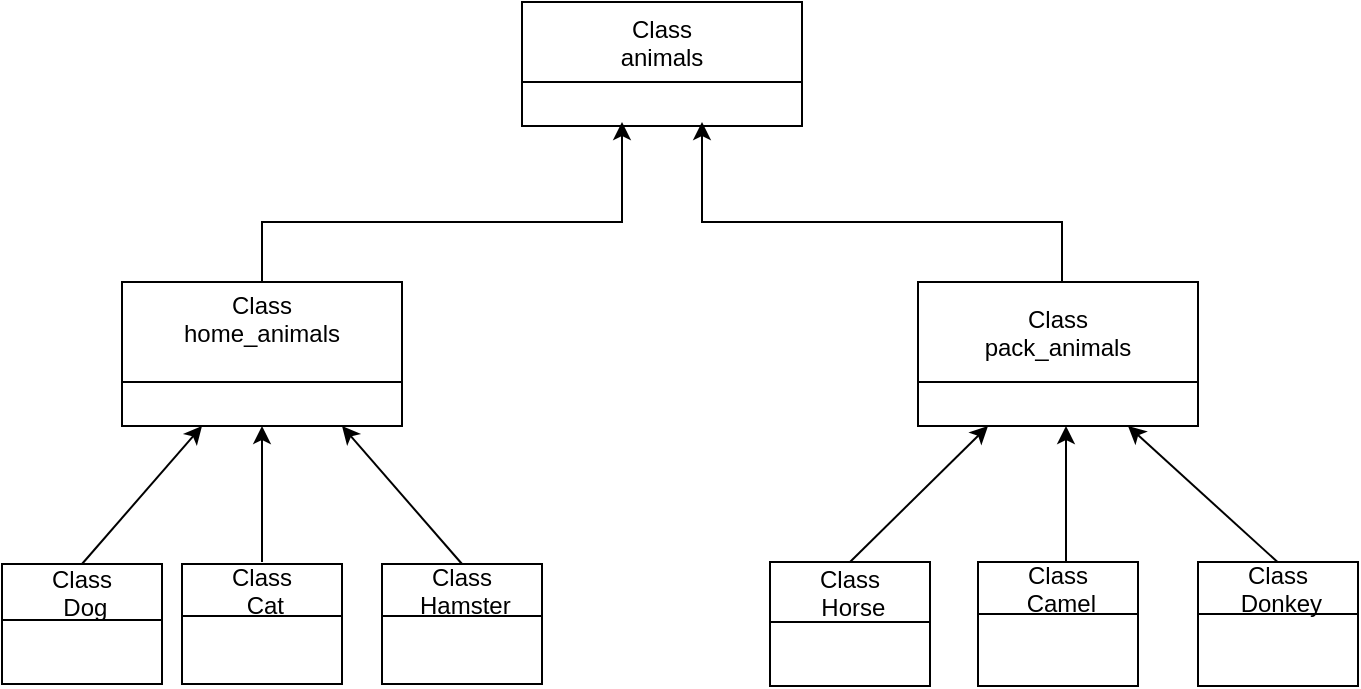 <mxfile version="26.0.4">
  <diagram name="Страница 1" id="EJyrCcS6uFucR8JQZMF4">
    <mxGraphModel dx="2074" dy="1106" grid="1" gridSize="10" guides="1" tooltips="1" connect="1" arrows="1" fold="1" page="1" pageScale="1" pageWidth="827" pageHeight="1169" background="#ffffff" math="0" shadow="0">
      <root>
        <mxCell id="0" />
        <mxCell id="1" parent="0" />
        <mxCell id="KCrV5Hso9-v8olrJHeTe-1" value="Class &#xa;animals" style="swimlane;fontStyle=0;childLayout=stackLayout;horizontal=1;startSize=40;fillColor=none;horizontalStack=0;resizeParent=1;resizeParentMax=0;resizeLast=0;collapsible=1;marginBottom=0;" parent="1" vertex="1">
          <mxGeometry x="290" y="50" width="140" height="62" as="geometry" />
        </mxCell>
        <mxCell id="KCrV5Hso9-v8olrJHeTe-2" value="Class &#xa;home_animals&#xa;" style="swimlane;fontStyle=0;childLayout=stackLayout;horizontal=1;startSize=50;fillColor=none;horizontalStack=0;resizeParent=1;resizeParentMax=0;resizeLast=0;collapsible=1;marginBottom=0;" parent="1" vertex="1">
          <mxGeometry x="90" y="190" width="140" height="72" as="geometry" />
        </mxCell>
        <mxCell id="KCrV5Hso9-v8olrJHeTe-3" value="Class&#xa;pack_animals" style="swimlane;fontStyle=0;childLayout=stackLayout;horizontal=1;startSize=50;fillColor=none;horizontalStack=0;resizeParent=1;resizeParentMax=0;resizeLast=0;collapsible=1;marginBottom=0;" parent="1" vertex="1">
          <mxGeometry x="488" y="190" width="140" height="72" as="geometry" />
        </mxCell>
        <mxCell id="KCrV5Hso9-v8olrJHeTe-6" value="Class&#xa; Dog" style="swimlane;fontStyle=0;childLayout=stackLayout;horizontal=1;startSize=28;fillColor=none;horizontalStack=0;resizeParent=1;resizeParentMax=0;resizeLast=0;collapsible=1;marginBottom=0;" parent="1" vertex="1">
          <mxGeometry x="30" y="331" width="80" height="60" as="geometry" />
        </mxCell>
        <mxCell id="KCrV5Hso9-v8olrJHeTe-7" value="Class&#xa; Cat" style="swimlane;fontStyle=0;childLayout=stackLayout;horizontal=1;startSize=26;fillColor=none;horizontalStack=0;resizeParent=1;resizeParentMax=0;resizeLast=0;collapsible=1;marginBottom=0;" parent="1" vertex="1">
          <mxGeometry x="120" y="331" width="80" height="60" as="geometry" />
        </mxCell>
        <mxCell id="KCrV5Hso9-v8olrJHeTe-8" value="Class&#xa; Hamster" style="swimlane;fontStyle=0;childLayout=stackLayout;horizontal=1;startSize=26;fillColor=none;horizontalStack=0;resizeParent=1;resizeParentMax=0;resizeLast=0;collapsible=1;marginBottom=0;" parent="1" vertex="1">
          <mxGeometry x="220" y="331" width="80" height="60" as="geometry" />
        </mxCell>
        <mxCell id="KCrV5Hso9-v8olrJHeTe-10" value="Class&#xa; Camel" style="swimlane;fontStyle=0;childLayout=stackLayout;horizontal=1;startSize=26;fillColor=none;horizontalStack=0;resizeParent=1;resizeParentMax=0;resizeLast=0;collapsible=1;marginBottom=0;" parent="1" vertex="1">
          <mxGeometry x="518" y="330" width="80" height="62" as="geometry" />
        </mxCell>
        <mxCell id="KCrV5Hso9-v8olrJHeTe-11" value="Class&#xa; Donkey" style="swimlane;fontStyle=0;childLayout=stackLayout;horizontal=1;startSize=26;fillColor=none;horizontalStack=0;resizeParent=1;resizeParentMax=0;resizeLast=0;collapsible=1;marginBottom=0;" parent="1" vertex="1">
          <mxGeometry x="628" y="330" width="80" height="62" as="geometry" />
        </mxCell>
        <mxCell id="KCrV5Hso9-v8olrJHeTe-12" value="Class&#xa; Horse" style="swimlane;fontStyle=0;childLayout=stackLayout;horizontal=1;startSize=30;fillColor=none;horizontalStack=0;resizeParent=1;resizeParentMax=0;resizeLast=0;collapsible=1;marginBottom=0;" parent="1" vertex="1">
          <mxGeometry x="414" y="330" width="80" height="62" as="geometry" />
        </mxCell>
        <mxCell id="KCrV5Hso9-v8olrJHeTe-18" value="" style="edgeStyle=none;orthogonalLoop=1;jettySize=auto;html=1;rounded=0;" parent="1" edge="1">
          <mxGeometry width="100" relative="1" as="geometry">
            <mxPoint x="70" y="331" as="sourcePoint" />
            <mxPoint x="130" y="262" as="targetPoint" />
            <Array as="points" />
          </mxGeometry>
        </mxCell>
        <mxCell id="KCrV5Hso9-v8olrJHeTe-20" value="" style="endArrow=classic;html=1;rounded=0;entryX=0.5;entryY=1;entryDx=0;entryDy=0;" parent="1" target="KCrV5Hso9-v8olrJHeTe-2" edge="1">
          <mxGeometry width="50" height="50" relative="1" as="geometry">
            <mxPoint x="160" y="330" as="sourcePoint" />
            <mxPoint x="210" y="280" as="targetPoint" />
          </mxGeometry>
        </mxCell>
        <mxCell id="KCrV5Hso9-v8olrJHeTe-21" value="" style="endArrow=classic;html=1;rounded=0;" parent="1" edge="1">
          <mxGeometry width="50" height="50" relative="1" as="geometry">
            <mxPoint x="260" y="331" as="sourcePoint" />
            <mxPoint x="200" y="262" as="targetPoint" />
          </mxGeometry>
        </mxCell>
        <mxCell id="KCrV5Hso9-v8olrJHeTe-22" value="" style="endArrow=classic;html=1;rounded=0;entryX=0.5;entryY=1;entryDx=0;entryDy=0;" parent="1" edge="1">
          <mxGeometry width="50" height="50" relative="1" as="geometry">
            <mxPoint x="562" y="330" as="sourcePoint" />
            <mxPoint x="562" y="262" as="targetPoint" />
          </mxGeometry>
        </mxCell>
        <mxCell id="KCrV5Hso9-v8olrJHeTe-23" value="" style="endArrow=classic;html=1;rounded=0;entryX=0.75;entryY=1;entryDx=0;entryDy=0;" parent="1" target="KCrV5Hso9-v8olrJHeTe-3" edge="1">
          <mxGeometry width="50" height="50" relative="1" as="geometry">
            <mxPoint x="667.76" y="330" as="sourcePoint" />
            <mxPoint x="667.76" y="262" as="targetPoint" />
          </mxGeometry>
        </mxCell>
        <mxCell id="KCrV5Hso9-v8olrJHeTe-24" value="" style="endArrow=classic;html=1;rounded=0;entryX=0.25;entryY=1;entryDx=0;entryDy=0;exitX=0.5;exitY=0;exitDx=0;exitDy=0;" parent="1" source="KCrV5Hso9-v8olrJHeTe-12" target="KCrV5Hso9-v8olrJHeTe-3" edge="1">
          <mxGeometry width="50" height="50" relative="1" as="geometry">
            <mxPoint x="453.76" y="333" as="sourcePoint" />
            <mxPoint x="453.76" y="265" as="targetPoint" />
          </mxGeometry>
        </mxCell>
        <mxCell id="ZROetQ3qqK54u34V_L-R-1" value="" style="endArrow=classic;html=1;rounded=0;" edge="1" parent="1">
          <mxGeometry width="50" height="50" relative="1" as="geometry">
            <mxPoint x="160" y="190" as="sourcePoint" />
            <mxPoint x="340" y="110" as="targetPoint" />
            <Array as="points">
              <mxPoint x="160" y="160" />
              <mxPoint x="340" y="160" />
            </Array>
          </mxGeometry>
        </mxCell>
        <mxCell id="ZROetQ3qqK54u34V_L-R-2" value="" style="endArrow=classic;html=1;rounded=0;" edge="1" parent="1">
          <mxGeometry width="50" height="50" relative="1" as="geometry">
            <mxPoint x="560" y="190" as="sourcePoint" />
            <mxPoint x="380" y="110" as="targetPoint" />
            <Array as="points">
              <mxPoint x="560" y="160" />
              <mxPoint x="380" y="160" />
            </Array>
          </mxGeometry>
        </mxCell>
      </root>
    </mxGraphModel>
  </diagram>
</mxfile>
